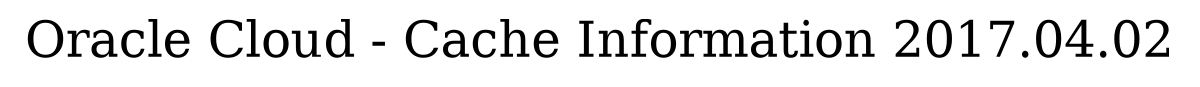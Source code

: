 digraph LexiconGraph {
graph[label="Oracle Cloud - Cache Information 2017.04.02", fontsize=24]
splines=true
}
